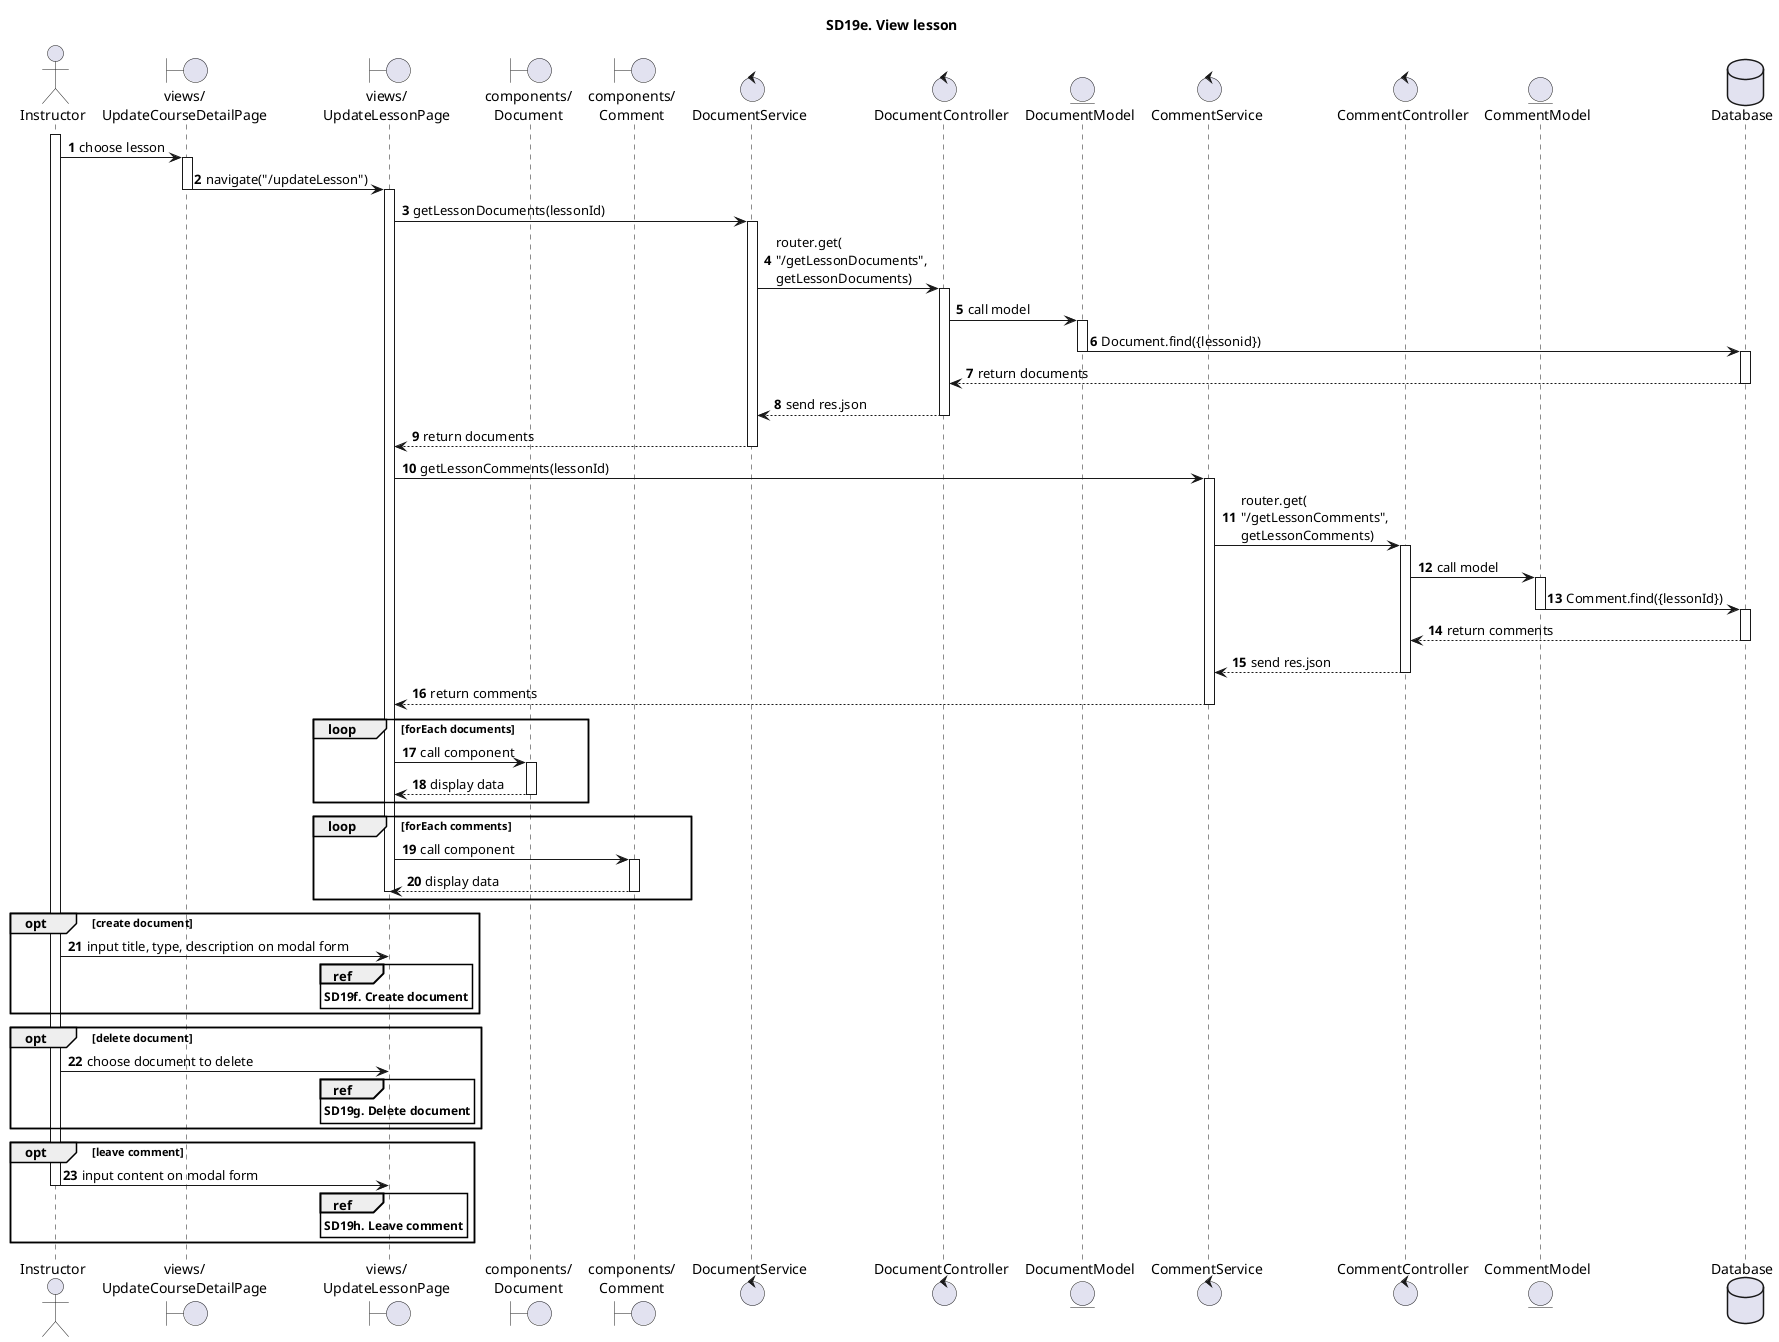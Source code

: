 @startuml SQ
autonumber
title SD19e. View lesson
actor "Instructor" as Actor
boundary "views/\nUpdateCourseDetailPage" as UpdateCourseDetailPage
boundary "views/\nUpdateLessonPage" as UpdateLessonPage
boundary "components/\nDocument" as Document
boundary "components/\nComment" as Comment
control "DocumentService"
control "DocumentController"
entity "DocumentModel"
control "CommentService"
control "CommentController"
entity "CommentModel"
database "Database" as Database
activate Actor
Actor -> UpdateCourseDetailPage: choose lesson
activate UpdateCourseDetailPage
UpdateCourseDetailPage -> UpdateLessonPage: navigate("/updateLesson")
deactivate UpdateCourseDetailPage
activate UpdateLessonPage
UpdateLessonPage -> DocumentService: getLessonDocuments(lessonId)
activate DocumentService
DocumentService -> DocumentController: router.get(\n"/getLessonDocuments",\ngetLessonDocuments)
activate DocumentController
DocumentController -> DocumentModel: call model
activate DocumentModel
DocumentModel -> Database: Document.find({lessonid})
deactivate DocumentModel
activate Database
Database --> DocumentController: return documents
deactivate Database
DocumentController --> DocumentService: send res.json
deactivate DocumentController
DocumentService --> UpdateLessonPage: return documents
deactivate DocumentService

UpdateLessonPage -> CommentService: getLessonComments(lessonId)
activate CommentService
CommentService -> CommentController: router.get(\n"/getLessonComments",\ngetLessonComments)
activate CommentController
CommentController -> CommentModel: call model
activate CommentModel
CommentModel -> Database: Comment.find({lessonId})
deactivate CommentModel
activate Database
Database --> CommentController: return comments
deactivate Database
CommentController --> CommentService: send res.json
deactivate CommentController
CommentService --> UpdateLessonPage: return comments
deactivate CommentService
loop forEach documents

UpdateLessonPage -> Document: call component
activate Document
Document --> UpdateLessonPage: display data
deactivate Document
end

loop forEach comments
UpdateLessonPage -> Comment: call component
activate Comment
Comment --> UpdateLessonPage: display data
deactivate UpdateLessonPage
deactivate Comment
end

opt create document
Actor -> UpdateLessonPage: input title, type, description on modal form
ref over UpdateLessonPage
**SD19f. Create document**
end ref
end

opt delete document
Actor -> UpdateLessonPage: choose document to delete
ref over UpdateLessonPage
**SD19g. Delete document**
end ref
end

opt leave comment
Actor -> UpdateLessonPage: input content on modal form
deactivate Actor
ref over UpdateLessonPage
**SD19h. Leave comment**
end ref
end

@enduml